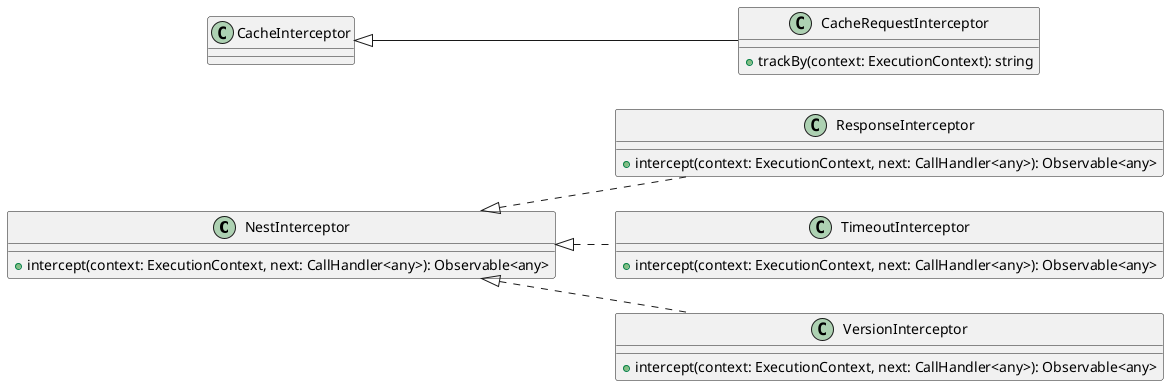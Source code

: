 @startuml "Class Diagram"

left to right direction

class NestInterceptor {
  +intercept(context: ExecutionContext, next: CallHandler<any>): Observable<any>
}

class CacheRequestInterceptor extends CacheInterceptor {
  +trackBy(context: ExecutionContext): string
}

class ResponseInterceptor implements NestInterceptor {
  +intercept(context: ExecutionContext, next: CallHandler<any>): Observable<any>
}

class TimeoutInterceptor implements NestInterceptor {
  +intercept(context: ExecutionContext, next: CallHandler<any>): Observable<any>
}

class VersionInterceptor implements NestInterceptor {
  +intercept(context: ExecutionContext, next: CallHandler<any>): Observable<any>
}

@enduml